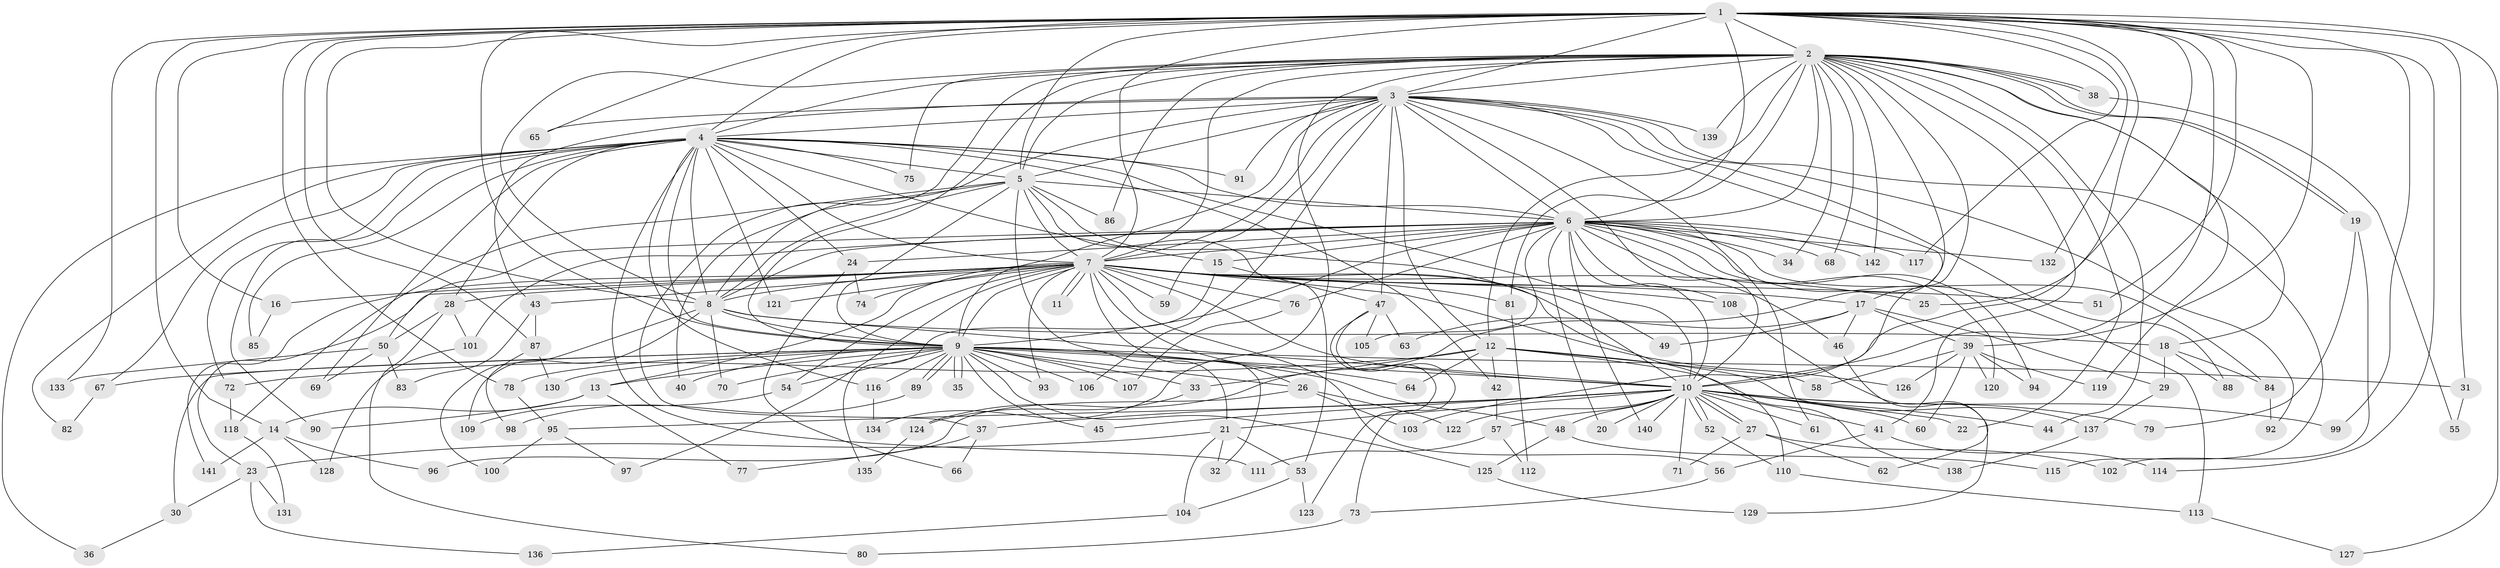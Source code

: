 // coarse degree distribution, {33: 0.014084507042253521, 37: 0.014084507042253521, 1: 0.19718309859154928, 4: 0.08450704225352113, 2: 0.5211267605633803, 3: 0.056338028169014086, 8: 0.028169014084507043, 6: 0.014084507042253521, 11: 0.014084507042253521, 5: 0.028169014084507043, 7: 0.014084507042253521, 20: 0.014084507042253521}
// Generated by graph-tools (version 1.1) at 2025/46/03/04/25 21:46:59]
// undirected, 142 vertices, 309 edges
graph export_dot {
graph [start="1"]
  node [color=gray90,style=filled];
  1;
  2;
  3;
  4;
  5;
  6;
  7;
  8;
  9;
  10;
  11;
  12;
  13;
  14;
  15;
  16;
  17;
  18;
  19;
  20;
  21;
  22;
  23;
  24;
  25;
  26;
  27;
  28;
  29;
  30;
  31;
  32;
  33;
  34;
  35;
  36;
  37;
  38;
  39;
  40;
  41;
  42;
  43;
  44;
  45;
  46;
  47;
  48;
  49;
  50;
  51;
  52;
  53;
  54;
  55;
  56;
  57;
  58;
  59;
  60;
  61;
  62;
  63;
  64;
  65;
  66;
  67;
  68;
  69;
  70;
  71;
  72;
  73;
  74;
  75;
  76;
  77;
  78;
  79;
  80;
  81;
  82;
  83;
  84;
  85;
  86;
  87;
  88;
  89;
  90;
  91;
  92;
  93;
  94;
  95;
  96;
  97;
  98;
  99;
  100;
  101;
  102;
  103;
  104;
  105;
  106;
  107;
  108;
  109;
  110;
  111;
  112;
  113;
  114;
  115;
  116;
  117;
  118;
  119;
  120;
  121;
  122;
  123;
  124;
  125;
  126;
  127;
  128;
  129;
  130;
  131;
  132;
  133;
  134;
  135;
  136;
  137;
  138;
  139;
  140;
  141;
  142;
  1 -- 2;
  1 -- 3;
  1 -- 4;
  1 -- 5;
  1 -- 6;
  1 -- 7;
  1 -- 8;
  1 -- 9;
  1 -- 10;
  1 -- 14;
  1 -- 16;
  1 -- 25;
  1 -- 31;
  1 -- 39;
  1 -- 51;
  1 -- 65;
  1 -- 78;
  1 -- 87;
  1 -- 99;
  1 -- 103;
  1 -- 114;
  1 -- 117;
  1 -- 127;
  1 -- 132;
  1 -- 133;
  2 -- 3;
  2 -- 4;
  2 -- 5;
  2 -- 6;
  2 -- 7;
  2 -- 8;
  2 -- 9;
  2 -- 10;
  2 -- 12;
  2 -- 18;
  2 -- 19;
  2 -- 19;
  2 -- 22;
  2 -- 34;
  2 -- 37;
  2 -- 38;
  2 -- 38;
  2 -- 41;
  2 -- 44;
  2 -- 63;
  2 -- 68;
  2 -- 75;
  2 -- 81;
  2 -- 86;
  2 -- 119;
  2 -- 134;
  2 -- 139;
  2 -- 142;
  3 -- 4;
  3 -- 5;
  3 -- 6;
  3 -- 7;
  3 -- 8;
  3 -- 9;
  3 -- 10;
  3 -- 12;
  3 -- 17;
  3 -- 43;
  3 -- 47;
  3 -- 59;
  3 -- 61;
  3 -- 65;
  3 -- 88;
  3 -- 91;
  3 -- 92;
  3 -- 106;
  3 -- 115;
  3 -- 139;
  4 -- 5;
  4 -- 6;
  4 -- 7;
  4 -- 8;
  4 -- 9;
  4 -- 10;
  4 -- 15;
  4 -- 24;
  4 -- 28;
  4 -- 36;
  4 -- 42;
  4 -- 67;
  4 -- 69;
  4 -- 72;
  4 -- 75;
  4 -- 82;
  4 -- 85;
  4 -- 90;
  4 -- 91;
  4 -- 111;
  4 -- 116;
  4 -- 121;
  5 -- 6;
  5 -- 7;
  5 -- 8;
  5 -- 9;
  5 -- 10;
  5 -- 21;
  5 -- 40;
  5 -- 53;
  5 -- 86;
  5 -- 118;
  6 -- 7;
  6 -- 8;
  6 -- 9;
  6 -- 10;
  6 -- 15;
  6 -- 20;
  6 -- 24;
  6 -- 34;
  6 -- 46;
  6 -- 50;
  6 -- 68;
  6 -- 76;
  6 -- 84;
  6 -- 94;
  6 -- 101;
  6 -- 105;
  6 -- 108;
  6 -- 113;
  6 -- 117;
  6 -- 120;
  6 -- 132;
  6 -- 140;
  6 -- 142;
  7 -- 8;
  7 -- 9;
  7 -- 10;
  7 -- 11;
  7 -- 11;
  7 -- 13;
  7 -- 16;
  7 -- 17;
  7 -- 23;
  7 -- 25;
  7 -- 26;
  7 -- 28;
  7 -- 32;
  7 -- 43;
  7 -- 49;
  7 -- 51;
  7 -- 54;
  7 -- 56;
  7 -- 59;
  7 -- 74;
  7 -- 76;
  7 -- 81;
  7 -- 93;
  7 -- 97;
  7 -- 108;
  7 -- 110;
  7 -- 121;
  7 -- 126;
  7 -- 141;
  8 -- 9;
  8 -- 10;
  8 -- 18;
  8 -- 70;
  8 -- 100;
  8 -- 109;
  9 -- 10;
  9 -- 13;
  9 -- 26;
  9 -- 30;
  9 -- 31;
  9 -- 33;
  9 -- 35;
  9 -- 35;
  9 -- 40;
  9 -- 45;
  9 -- 48;
  9 -- 54;
  9 -- 64;
  9 -- 67;
  9 -- 70;
  9 -- 78;
  9 -- 89;
  9 -- 89;
  9 -- 93;
  9 -- 106;
  9 -- 107;
  9 -- 116;
  9 -- 125;
  9 -- 130;
  10 -- 20;
  10 -- 21;
  10 -- 22;
  10 -- 27;
  10 -- 27;
  10 -- 37;
  10 -- 41;
  10 -- 44;
  10 -- 45;
  10 -- 48;
  10 -- 52;
  10 -- 52;
  10 -- 57;
  10 -- 60;
  10 -- 61;
  10 -- 71;
  10 -- 79;
  10 -- 95;
  10 -- 99;
  10 -- 122;
  10 -- 140;
  12 -- 33;
  12 -- 42;
  12 -- 58;
  12 -- 64;
  12 -- 72;
  12 -- 137;
  12 -- 138;
  13 -- 14;
  13 -- 77;
  13 -- 90;
  14 -- 96;
  14 -- 128;
  14 -- 141;
  15 -- 47;
  15 -- 135;
  16 -- 85;
  17 -- 29;
  17 -- 39;
  17 -- 46;
  17 -- 49;
  17 -- 124;
  18 -- 29;
  18 -- 84;
  18 -- 88;
  19 -- 79;
  19 -- 102;
  21 -- 23;
  21 -- 32;
  21 -- 53;
  21 -- 104;
  23 -- 30;
  23 -- 131;
  23 -- 136;
  24 -- 66;
  24 -- 74;
  26 -- 96;
  26 -- 103;
  26 -- 122;
  27 -- 62;
  27 -- 71;
  27 -- 102;
  28 -- 50;
  28 -- 80;
  28 -- 101;
  29 -- 137;
  30 -- 36;
  31 -- 55;
  33 -- 124;
  37 -- 66;
  37 -- 77;
  38 -- 55;
  39 -- 58;
  39 -- 60;
  39 -- 94;
  39 -- 119;
  39 -- 120;
  39 -- 126;
  41 -- 56;
  41 -- 114;
  42 -- 57;
  43 -- 83;
  43 -- 87;
  46 -- 62;
  47 -- 63;
  47 -- 73;
  47 -- 105;
  47 -- 123;
  48 -- 115;
  48 -- 125;
  50 -- 69;
  50 -- 83;
  50 -- 133;
  52 -- 110;
  53 -- 104;
  53 -- 123;
  54 -- 109;
  56 -- 73;
  57 -- 111;
  57 -- 112;
  67 -- 82;
  72 -- 118;
  73 -- 80;
  76 -- 107;
  78 -- 95;
  81 -- 112;
  84 -- 92;
  87 -- 98;
  87 -- 130;
  89 -- 98;
  95 -- 97;
  95 -- 100;
  101 -- 128;
  104 -- 136;
  108 -- 129;
  110 -- 113;
  113 -- 127;
  116 -- 134;
  118 -- 131;
  124 -- 135;
  125 -- 129;
  137 -- 138;
}
